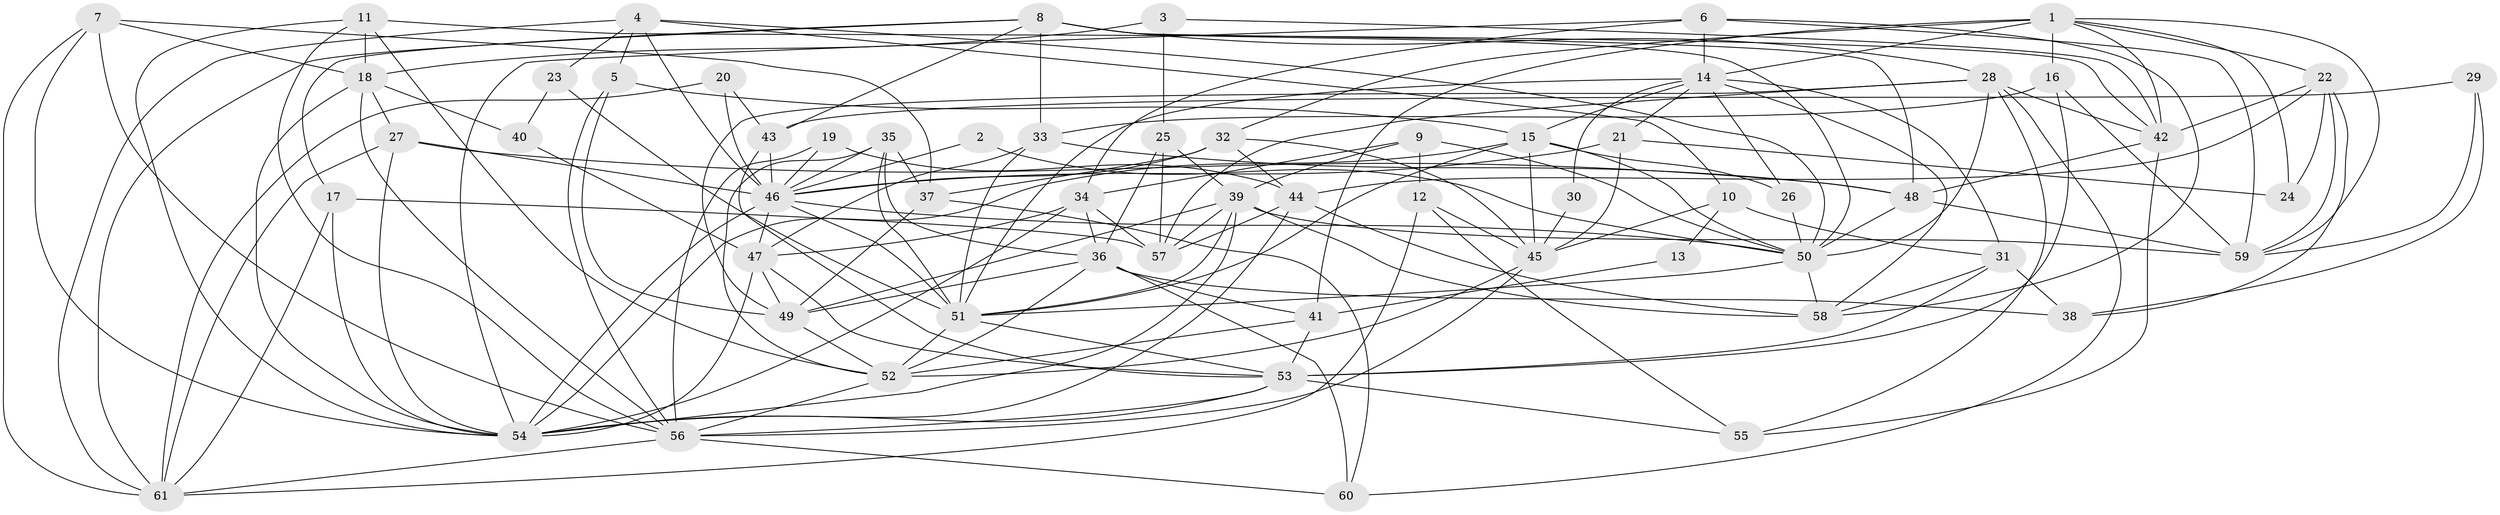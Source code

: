 // original degree distribution, {5: 0.22580645161290322, 3: 0.25, 2: 0.14516129032258066, 4: 0.25, 6: 0.08064516129032258, 8: 0.008064516129032258, 7: 0.04032258064516129}
// Generated by graph-tools (version 1.1) at 2025/26/03/09/25 03:26:22]
// undirected, 61 vertices, 175 edges
graph export_dot {
graph [start="1"]
  node [color=gray90,style=filled];
  1;
  2;
  3;
  4;
  5;
  6;
  7;
  8;
  9;
  10;
  11;
  12;
  13;
  14;
  15;
  16;
  17;
  18;
  19;
  20;
  21;
  22;
  23;
  24;
  25;
  26;
  27;
  28;
  29;
  30;
  31;
  32;
  33;
  34;
  35;
  36;
  37;
  38;
  39;
  40;
  41;
  42;
  43;
  44;
  45;
  46;
  47;
  48;
  49;
  50;
  51;
  52;
  53;
  54;
  55;
  56;
  57;
  58;
  59;
  60;
  61;
  1 -- 14 [weight=1.0];
  1 -- 16 [weight=1.0];
  1 -- 22 [weight=1.0];
  1 -- 24 [weight=1.0];
  1 -- 32 [weight=1.0];
  1 -- 41 [weight=2.0];
  1 -- 42 [weight=1.0];
  1 -- 59 [weight=1.0];
  2 -- 46 [weight=1.0];
  2 -- 50 [weight=1.0];
  3 -- 18 [weight=1.0];
  3 -- 25 [weight=1.0];
  3 -- 42 [weight=1.0];
  4 -- 5 [weight=1.0];
  4 -- 10 [weight=1.0];
  4 -- 23 [weight=1.0];
  4 -- 46 [weight=1.0];
  4 -- 50 [weight=1.0];
  4 -- 61 [weight=1.0];
  5 -- 15 [weight=1.0];
  5 -- 49 [weight=1.0];
  5 -- 56 [weight=1.0];
  6 -- 14 [weight=1.0];
  6 -- 34 [weight=1.0];
  6 -- 54 [weight=1.0];
  6 -- 58 [weight=1.0];
  6 -- 59 [weight=1.0];
  7 -- 18 [weight=1.0];
  7 -- 37 [weight=1.0];
  7 -- 54 [weight=1.0];
  7 -- 56 [weight=1.0];
  7 -- 61 [weight=1.0];
  8 -- 17 [weight=1.0];
  8 -- 28 [weight=1.0];
  8 -- 33 [weight=1.0];
  8 -- 43 [weight=1.0];
  8 -- 48 [weight=1.0];
  8 -- 50 [weight=1.0];
  8 -- 61 [weight=1.0];
  9 -- 12 [weight=1.0];
  9 -- 34 [weight=1.0];
  9 -- 39 [weight=1.0];
  9 -- 50 [weight=1.0];
  10 -- 13 [weight=1.0];
  10 -- 31 [weight=2.0];
  10 -- 45 [weight=1.0];
  11 -- 18 [weight=1.0];
  11 -- 42 [weight=1.0];
  11 -- 52 [weight=1.0];
  11 -- 54 [weight=1.0];
  11 -- 56 [weight=1.0];
  12 -- 45 [weight=1.0];
  12 -- 55 [weight=1.0];
  12 -- 61 [weight=1.0];
  13 -- 41 [weight=1.0];
  14 -- 15 [weight=1.0];
  14 -- 21 [weight=1.0];
  14 -- 26 [weight=1.0];
  14 -- 30 [weight=1.0];
  14 -- 31 [weight=1.0];
  14 -- 51 [weight=1.0];
  14 -- 58 [weight=1.0];
  15 -- 26 [weight=1.0];
  15 -- 45 [weight=1.0];
  15 -- 50 [weight=1.0];
  15 -- 51 [weight=1.0];
  15 -- 54 [weight=1.0];
  16 -- 33 [weight=1.0];
  16 -- 53 [weight=1.0];
  16 -- 59 [weight=1.0];
  17 -- 54 [weight=1.0];
  17 -- 57 [weight=1.0];
  17 -- 61 [weight=1.0];
  18 -- 27 [weight=1.0];
  18 -- 40 [weight=1.0];
  18 -- 54 [weight=1.0];
  18 -- 56 [weight=1.0];
  19 -- 44 [weight=1.0];
  19 -- 46 [weight=1.0];
  19 -- 56 [weight=1.0];
  20 -- 43 [weight=1.0];
  20 -- 46 [weight=1.0];
  20 -- 61 [weight=1.0];
  21 -- 24 [weight=1.0];
  21 -- 45 [weight=1.0];
  21 -- 46 [weight=1.0];
  22 -- 24 [weight=1.0];
  22 -- 38 [weight=1.0];
  22 -- 42 [weight=1.0];
  22 -- 44 [weight=1.0];
  22 -- 59 [weight=1.0];
  23 -- 40 [weight=1.0];
  23 -- 51 [weight=1.0];
  25 -- 36 [weight=1.0];
  25 -- 39 [weight=1.0];
  25 -- 57 [weight=1.0];
  26 -- 50 [weight=1.0];
  27 -- 46 [weight=2.0];
  27 -- 48 [weight=1.0];
  27 -- 54 [weight=1.0];
  27 -- 61 [weight=1.0];
  28 -- 42 [weight=1.0];
  28 -- 49 [weight=1.0];
  28 -- 50 [weight=1.0];
  28 -- 55 [weight=1.0];
  28 -- 57 [weight=1.0];
  28 -- 60 [weight=1.0];
  29 -- 38 [weight=1.0];
  29 -- 43 [weight=1.0];
  29 -- 59 [weight=1.0];
  30 -- 45 [weight=1.0];
  31 -- 38 [weight=1.0];
  31 -- 53 [weight=1.0];
  31 -- 58 [weight=1.0];
  32 -- 37 [weight=1.0];
  32 -- 44 [weight=1.0];
  32 -- 45 [weight=1.0];
  32 -- 46 [weight=1.0];
  33 -- 47 [weight=1.0];
  33 -- 48 [weight=2.0];
  33 -- 51 [weight=2.0];
  34 -- 36 [weight=1.0];
  34 -- 47 [weight=1.0];
  34 -- 54 [weight=1.0];
  34 -- 57 [weight=1.0];
  35 -- 36 [weight=1.0];
  35 -- 37 [weight=1.0];
  35 -- 46 [weight=1.0];
  35 -- 51 [weight=1.0];
  35 -- 52 [weight=1.0];
  36 -- 38 [weight=1.0];
  36 -- 41 [weight=1.0];
  36 -- 49 [weight=1.0];
  36 -- 52 [weight=1.0];
  36 -- 60 [weight=1.0];
  37 -- 49 [weight=1.0];
  37 -- 60 [weight=1.0];
  39 -- 49 [weight=1.0];
  39 -- 51 [weight=1.0];
  39 -- 54 [weight=1.0];
  39 -- 57 [weight=1.0];
  39 -- 58 [weight=1.0];
  39 -- 59 [weight=1.0];
  40 -- 47 [weight=1.0];
  41 -- 52 [weight=1.0];
  41 -- 53 [weight=1.0];
  42 -- 48 [weight=1.0];
  42 -- 55 [weight=1.0];
  43 -- 46 [weight=1.0];
  43 -- 53 [weight=1.0];
  44 -- 54 [weight=1.0];
  44 -- 57 [weight=1.0];
  44 -- 58 [weight=1.0];
  45 -- 52 [weight=1.0];
  45 -- 56 [weight=1.0];
  46 -- 47 [weight=2.0];
  46 -- 50 [weight=1.0];
  46 -- 51 [weight=2.0];
  46 -- 54 [weight=1.0];
  47 -- 49 [weight=1.0];
  47 -- 53 [weight=1.0];
  47 -- 54 [weight=1.0];
  48 -- 50 [weight=2.0];
  48 -- 59 [weight=1.0];
  49 -- 52 [weight=1.0];
  50 -- 51 [weight=1.0];
  50 -- 58 [weight=1.0];
  51 -- 52 [weight=1.0];
  51 -- 53 [weight=1.0];
  52 -- 56 [weight=1.0];
  53 -- 54 [weight=1.0];
  53 -- 55 [weight=1.0];
  53 -- 56 [weight=1.0];
  56 -- 60 [weight=1.0];
  56 -- 61 [weight=1.0];
}
